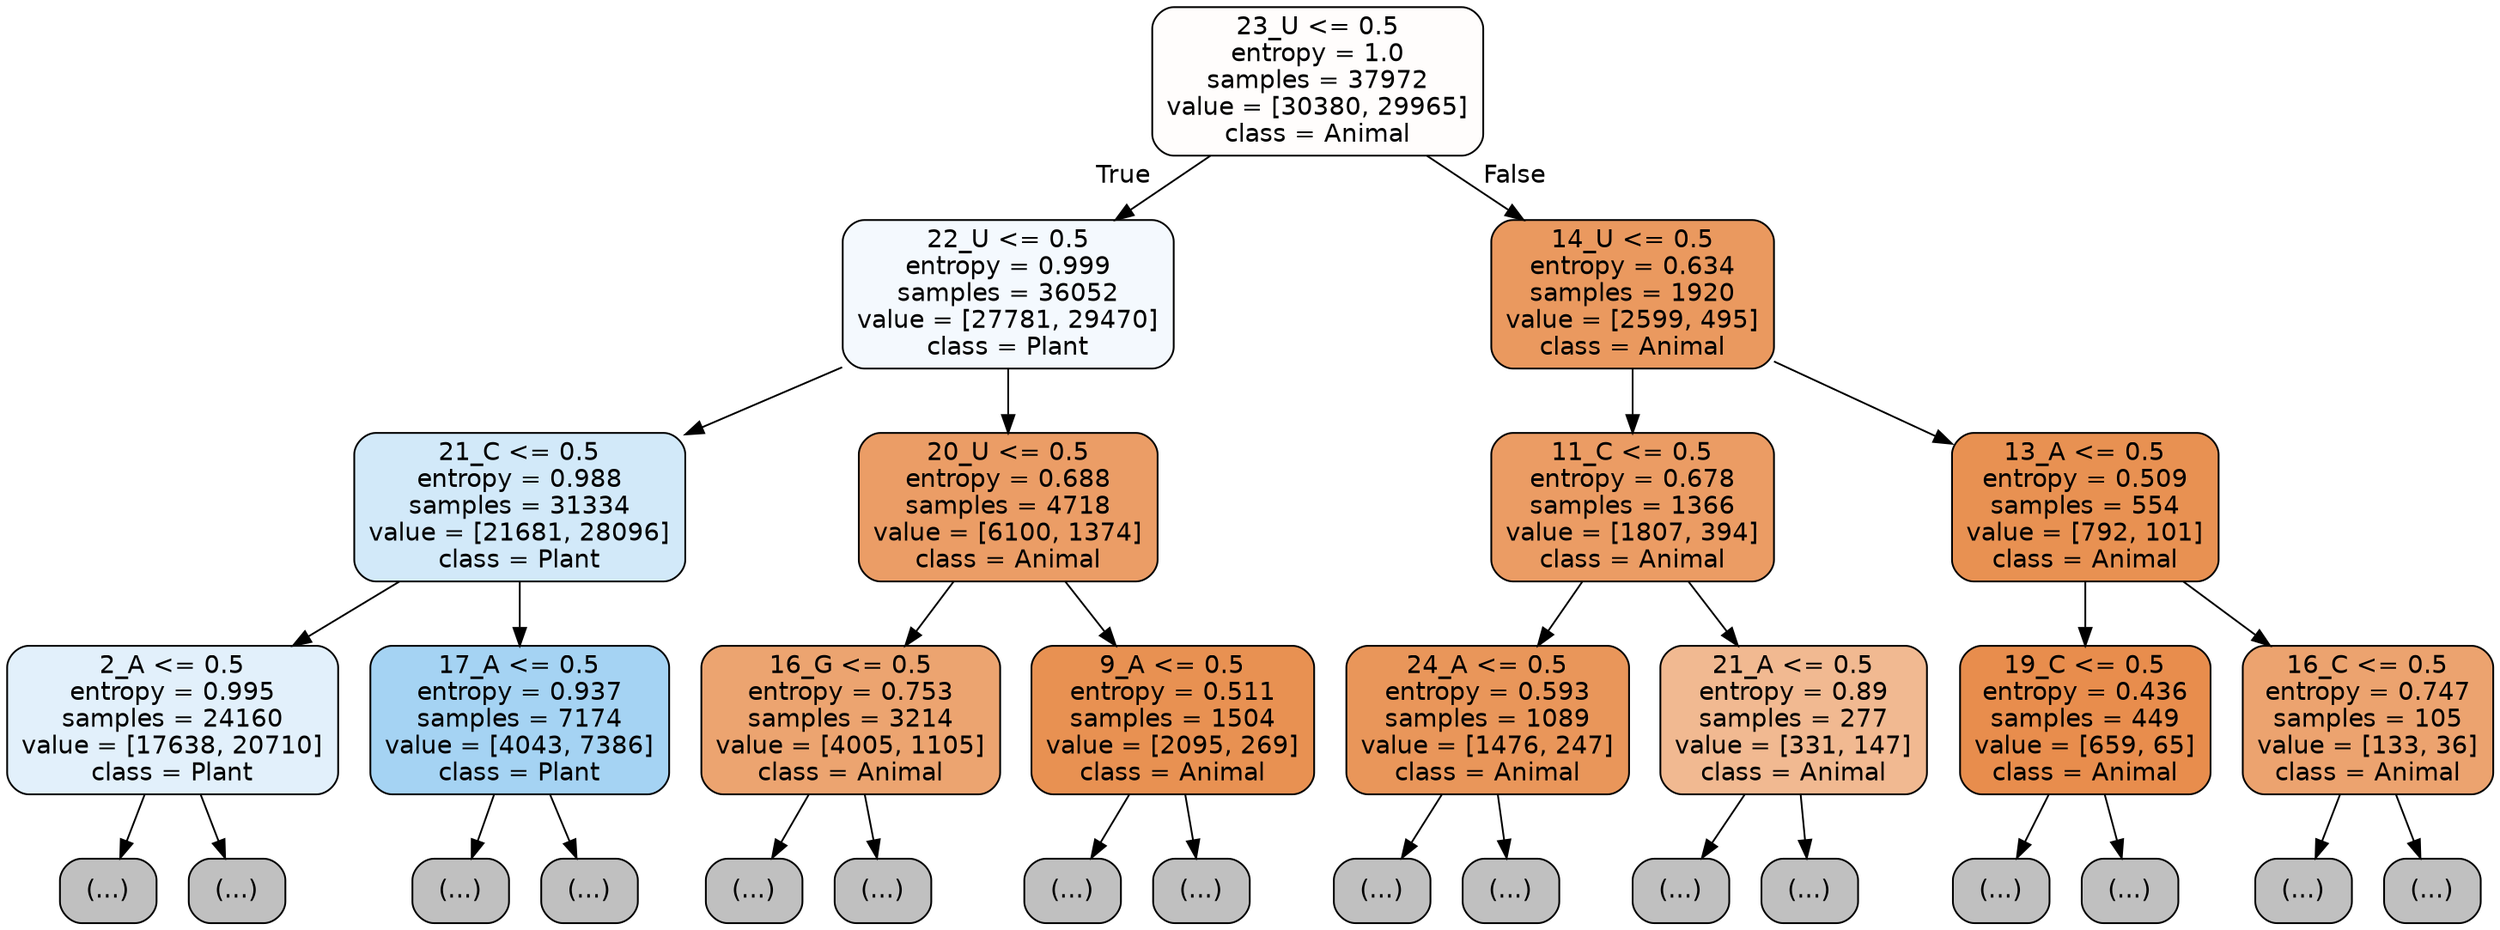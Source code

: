 digraph Tree {
node [shape=box, style="filled, rounded", color="black", fontname="helvetica"] ;
edge [fontname="helvetica"] ;
0 [label="23_U <= 0.5\nentropy = 1.0\nsamples = 37972\nvalue = [30380, 29965]\nclass = Animal", fillcolor="#fffdfc"] ;
1 [label="22_U <= 0.5\nentropy = 0.999\nsamples = 36052\nvalue = [27781, 29470]\nclass = Plant", fillcolor="#f4f9fe"] ;
0 -> 1 [labeldistance=2.5, labelangle=45, headlabel="True"] ;
2 [label="21_C <= 0.5\nentropy = 0.988\nsamples = 31334\nvalue = [21681, 28096]\nclass = Plant", fillcolor="#d2e9f9"] ;
1 -> 2 ;
3 [label="2_A <= 0.5\nentropy = 0.995\nsamples = 24160\nvalue = [17638, 20710]\nclass = Plant", fillcolor="#e2f0fb"] ;
2 -> 3 ;
4 [label="(...)", fillcolor="#C0C0C0"] ;
3 -> 4 ;
8459 [label="(...)", fillcolor="#C0C0C0"] ;
3 -> 8459 ;
11188 [label="17_A <= 0.5\nentropy = 0.937\nsamples = 7174\nvalue = [4043, 7386]\nclass = Plant", fillcolor="#a5d3f3"] ;
2 -> 11188 ;
11189 [label="(...)", fillcolor="#C0C0C0"] ;
11188 -> 11189 ;
13304 [label="(...)", fillcolor="#C0C0C0"] ;
11188 -> 13304 ;
13911 [label="20_U <= 0.5\nentropy = 0.688\nsamples = 4718\nvalue = [6100, 1374]\nclass = Animal", fillcolor="#eb9d66"] ;
1 -> 13911 ;
13912 [label="16_G <= 0.5\nentropy = 0.753\nsamples = 3214\nvalue = [4005, 1105]\nclass = Animal", fillcolor="#eca470"] ;
13911 -> 13912 ;
13913 [label="(...)", fillcolor="#C0C0C0"] ;
13912 -> 13913 ;
14860 [label="(...)", fillcolor="#C0C0C0"] ;
13912 -> 14860 ;
15225 [label="9_A <= 0.5\nentropy = 0.511\nsamples = 1504\nvalue = [2095, 269]\nclass = Animal", fillcolor="#e89152"] ;
13911 -> 15225 ;
15226 [label="(...)", fillcolor="#C0C0C0"] ;
15225 -> 15226 ;
15549 [label="(...)", fillcolor="#C0C0C0"] ;
15225 -> 15549 ;
15652 [label="14_U <= 0.5\nentropy = 0.634\nsamples = 1920\nvalue = [2599, 495]\nclass = Animal", fillcolor="#ea995f"] ;
0 -> 15652 [labeldistance=2.5, labelangle=-45, headlabel="False"] ;
15653 [label="11_C <= 0.5\nentropy = 0.678\nsamples = 1366\nvalue = [1807, 394]\nclass = Animal", fillcolor="#eb9c64"] ;
15652 -> 15653 ;
15654 [label="24_A <= 0.5\nentropy = 0.593\nsamples = 1089\nvalue = [1476, 247]\nclass = Animal", fillcolor="#e9965a"] ;
15653 -> 15654 ;
15655 [label="(...)", fillcolor="#C0C0C0"] ;
15654 -> 15655 ;
16038 [label="(...)", fillcolor="#C0C0C0"] ;
15654 -> 16038 ;
16081 [label="21_A <= 0.5\nentropy = 0.89\nsamples = 277\nvalue = [331, 147]\nclass = Animal", fillcolor="#f1b991"] ;
15653 -> 16081 ;
16082 [label="(...)", fillcolor="#C0C0C0"] ;
16081 -> 16082 ;
16183 [label="(...)", fillcolor="#C0C0C0"] ;
16081 -> 16183 ;
16218 [label="13_A <= 0.5\nentropy = 0.509\nsamples = 554\nvalue = [792, 101]\nclass = Animal", fillcolor="#e89152"] ;
15652 -> 16218 ;
16219 [label="19_C <= 0.5\nentropy = 0.436\nsamples = 449\nvalue = [659, 65]\nclass = Animal", fillcolor="#e88d4d"] ;
16218 -> 16219 ;
16220 [label="(...)", fillcolor="#C0C0C0"] ;
16219 -> 16220 ;
16331 [label="(...)", fillcolor="#C0C0C0"] ;
16219 -> 16331 ;
16370 [label="16_C <= 0.5\nentropy = 0.747\nsamples = 105\nvalue = [133, 36]\nclass = Animal", fillcolor="#eca36f"] ;
16218 -> 16370 ;
16371 [label="(...)", fillcolor="#C0C0C0"] ;
16370 -> 16371 ;
16406 [label="(...)", fillcolor="#C0C0C0"] ;
16370 -> 16406 ;
}